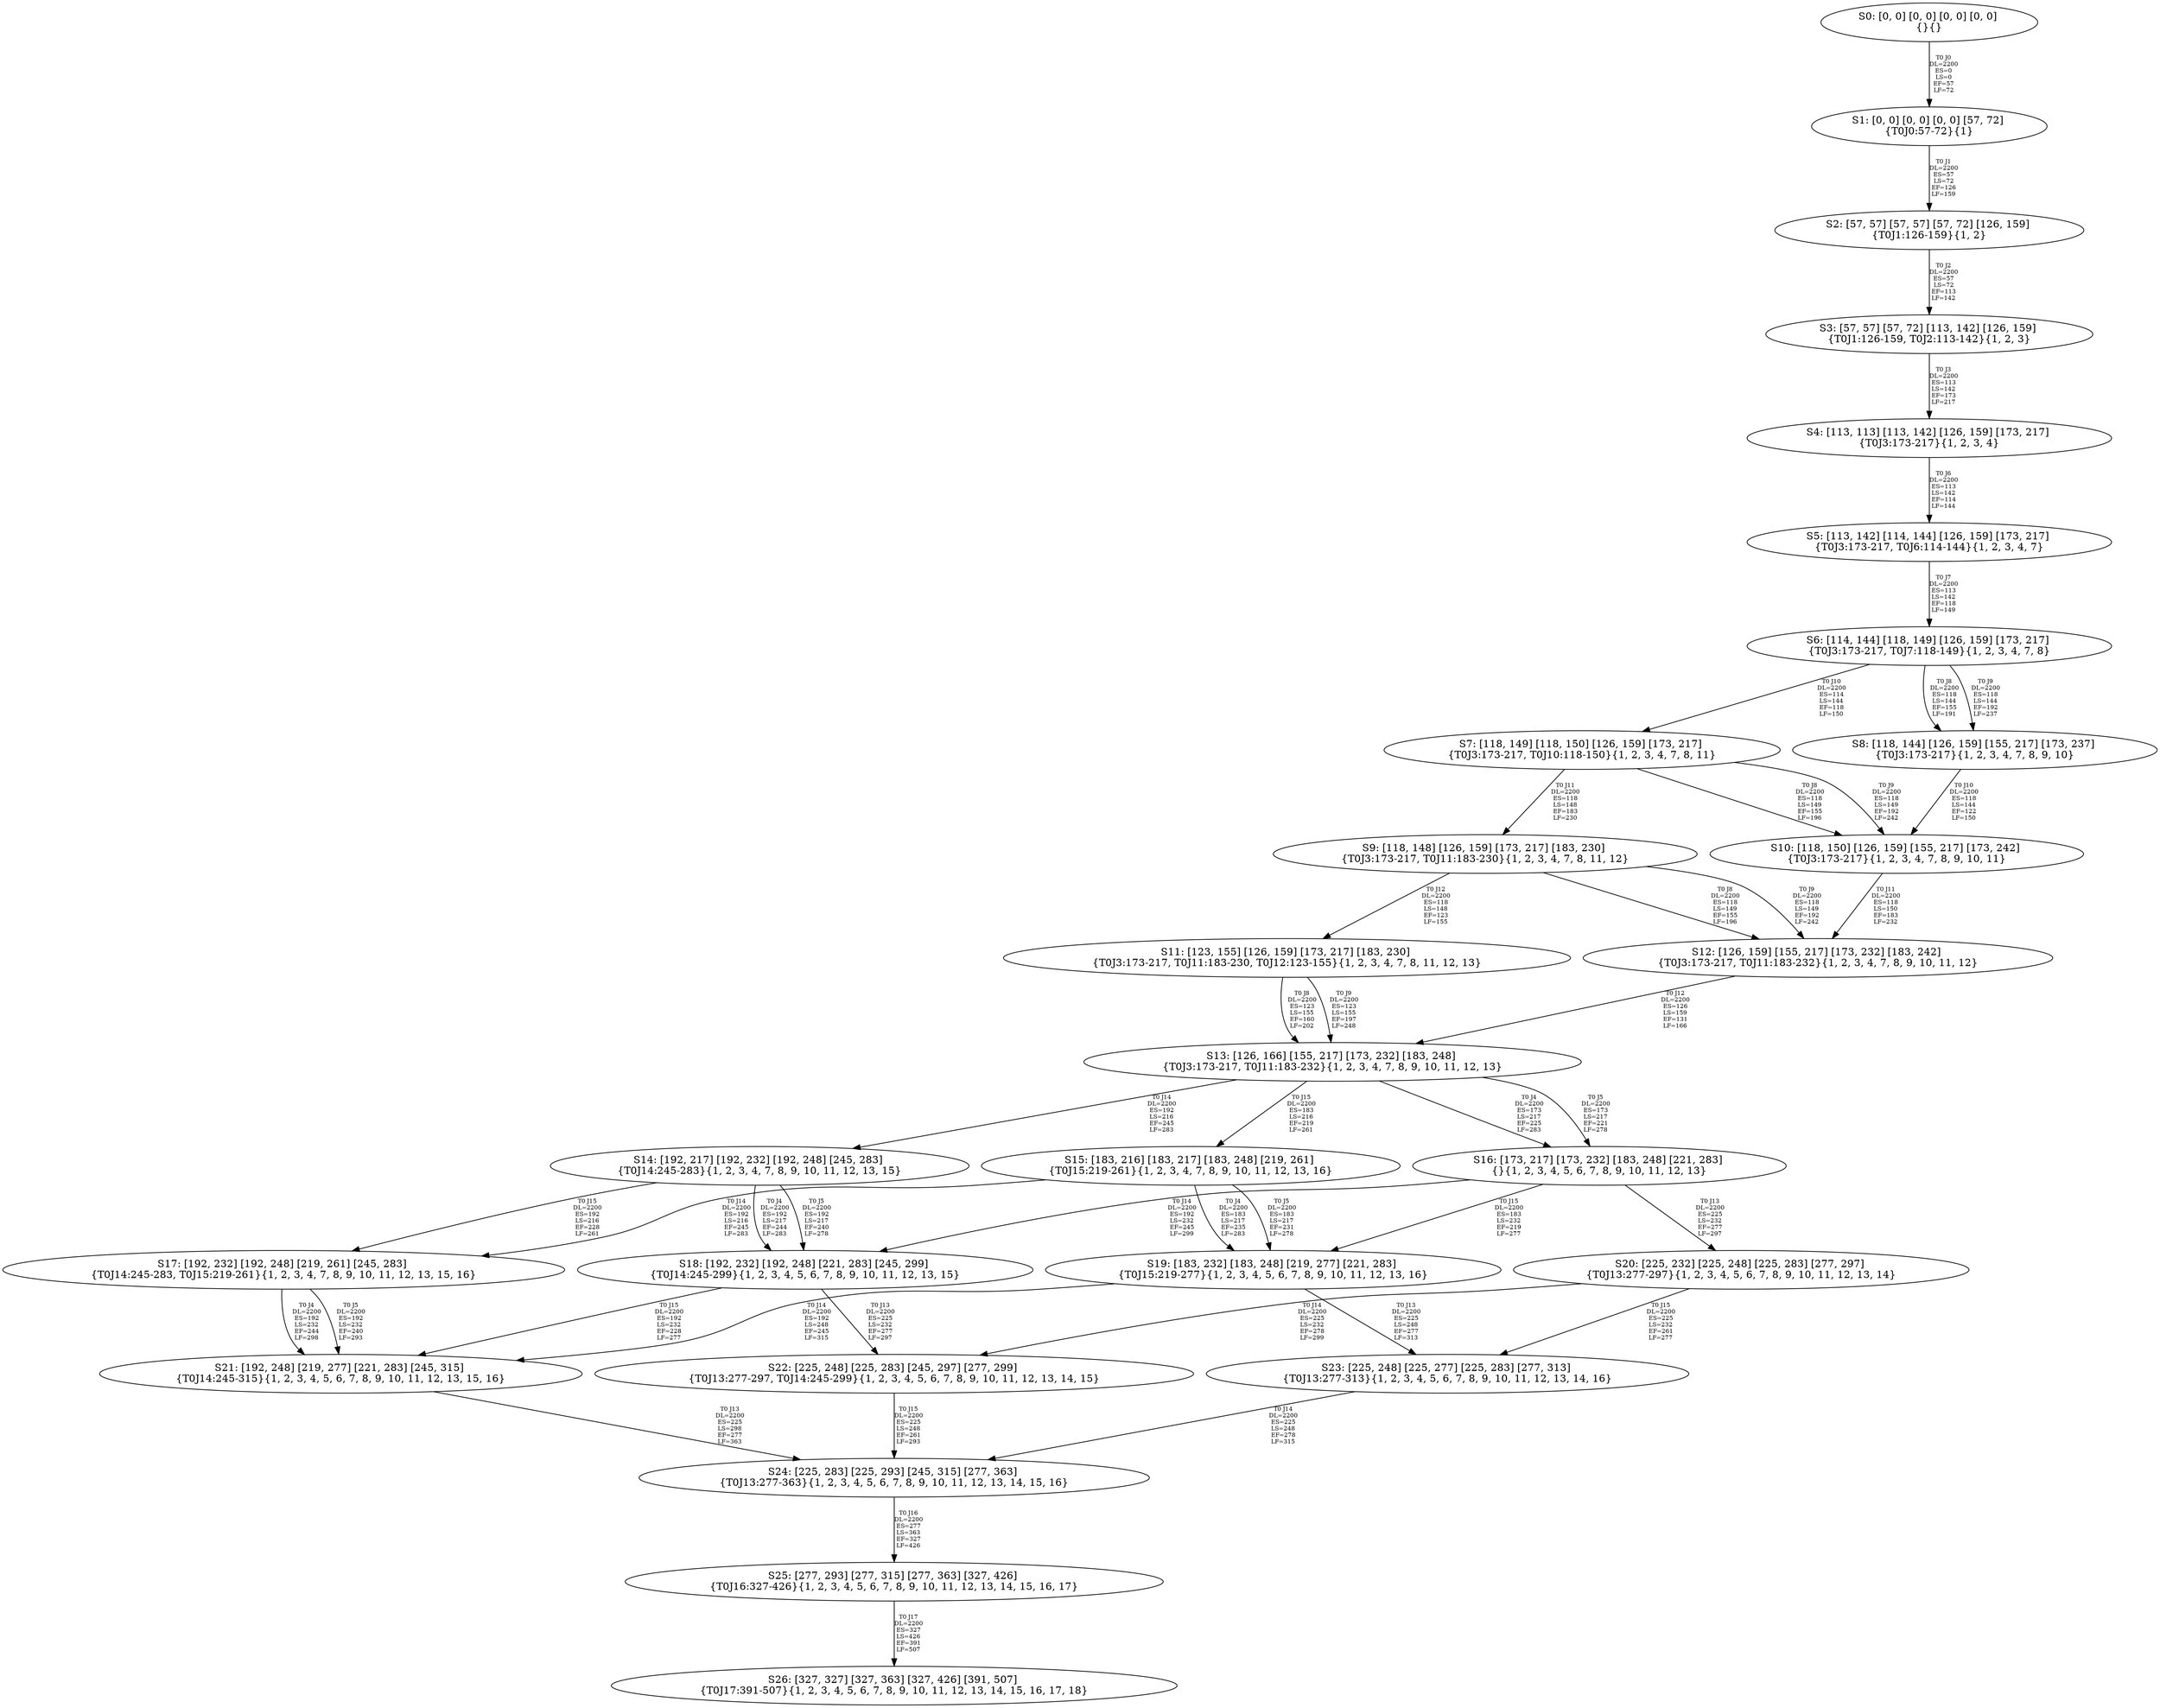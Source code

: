 digraph {
	S0[label="S0: [0, 0] [0, 0] [0, 0] [0, 0] \n{}{}"];
	S1[label="S1: [0, 0] [0, 0] [0, 0] [57, 72] \n{T0J0:57-72}{1}"];
	S2[label="S2: [57, 57] [57, 57] [57, 72] [126, 159] \n{T0J1:126-159}{1, 2}"];
	S3[label="S3: [57, 57] [57, 72] [113, 142] [126, 159] \n{T0J1:126-159, T0J2:113-142}{1, 2, 3}"];
	S4[label="S4: [113, 113] [113, 142] [126, 159] [173, 217] \n{T0J3:173-217}{1, 2, 3, 4}"];
	S5[label="S5: [113, 142] [114, 144] [126, 159] [173, 217] \n{T0J3:173-217, T0J6:114-144}{1, 2, 3, 4, 7}"];
	S6[label="S6: [114, 144] [118, 149] [126, 159] [173, 217] \n{T0J3:173-217, T0J7:118-149}{1, 2, 3, 4, 7, 8}"];
	S7[label="S7: [118, 149] [118, 150] [126, 159] [173, 217] \n{T0J3:173-217, T0J10:118-150}{1, 2, 3, 4, 7, 8, 11}"];
	S8[label="S8: [118, 144] [126, 159] [155, 217] [173, 237] \n{T0J3:173-217}{1, 2, 3, 4, 7, 8, 9, 10}"];
	S9[label="S9: [118, 148] [126, 159] [173, 217] [183, 230] \n{T0J3:173-217, T0J11:183-230}{1, 2, 3, 4, 7, 8, 11, 12}"];
	S10[label="S10: [118, 150] [126, 159] [155, 217] [173, 242] \n{T0J3:173-217}{1, 2, 3, 4, 7, 8, 9, 10, 11}"];
	S11[label="S11: [123, 155] [126, 159] [173, 217] [183, 230] \n{T0J3:173-217, T0J11:183-230, T0J12:123-155}{1, 2, 3, 4, 7, 8, 11, 12, 13}"];
	S12[label="S12: [126, 159] [155, 217] [173, 232] [183, 242] \n{T0J3:173-217, T0J11:183-232}{1, 2, 3, 4, 7, 8, 9, 10, 11, 12}"];
	S13[label="S13: [126, 166] [155, 217] [173, 232] [183, 248] \n{T0J3:173-217, T0J11:183-232}{1, 2, 3, 4, 7, 8, 9, 10, 11, 12, 13}"];
	S14[label="S14: [192, 217] [192, 232] [192, 248] [245, 283] \n{T0J14:245-283}{1, 2, 3, 4, 7, 8, 9, 10, 11, 12, 13, 15}"];
	S15[label="S15: [183, 216] [183, 217] [183, 248] [219, 261] \n{T0J15:219-261}{1, 2, 3, 4, 7, 8, 9, 10, 11, 12, 13, 16}"];
	S16[label="S16: [173, 217] [173, 232] [183, 248] [221, 283] \n{}{1, 2, 3, 4, 5, 6, 7, 8, 9, 10, 11, 12, 13}"];
	S17[label="S17: [192, 232] [192, 248] [219, 261] [245, 283] \n{T0J14:245-283, T0J15:219-261}{1, 2, 3, 4, 7, 8, 9, 10, 11, 12, 13, 15, 16}"];
	S18[label="S18: [192, 232] [192, 248] [221, 283] [245, 299] \n{T0J14:245-299}{1, 2, 3, 4, 5, 6, 7, 8, 9, 10, 11, 12, 13, 15}"];
	S19[label="S19: [183, 232] [183, 248] [219, 277] [221, 283] \n{T0J15:219-277}{1, 2, 3, 4, 5, 6, 7, 8, 9, 10, 11, 12, 13, 16}"];
	S20[label="S20: [225, 232] [225, 248] [225, 283] [277, 297] \n{T0J13:277-297}{1, 2, 3, 4, 5, 6, 7, 8, 9, 10, 11, 12, 13, 14}"];
	S21[label="S21: [192, 248] [219, 277] [221, 283] [245, 315] \n{T0J14:245-315}{1, 2, 3, 4, 5, 6, 7, 8, 9, 10, 11, 12, 13, 15, 16}"];
	S22[label="S22: [225, 248] [225, 283] [245, 297] [277, 299] \n{T0J13:277-297, T0J14:245-299}{1, 2, 3, 4, 5, 6, 7, 8, 9, 10, 11, 12, 13, 14, 15}"];
	S23[label="S23: [225, 248] [225, 277] [225, 283] [277, 313] \n{T0J13:277-313}{1, 2, 3, 4, 5, 6, 7, 8, 9, 10, 11, 12, 13, 14, 16}"];
	S24[label="S24: [225, 283] [225, 293] [245, 315] [277, 363] \n{T0J13:277-363}{1, 2, 3, 4, 5, 6, 7, 8, 9, 10, 11, 12, 13, 14, 15, 16}"];
	S25[label="S25: [277, 293] [277, 315] [277, 363] [327, 426] \n{T0J16:327-426}{1, 2, 3, 4, 5, 6, 7, 8, 9, 10, 11, 12, 13, 14, 15, 16, 17}"];
	S26[label="S26: [327, 327] [327, 363] [327, 426] [391, 507] \n{T0J17:391-507}{1, 2, 3, 4, 5, 6, 7, 8, 9, 10, 11, 12, 13, 14, 15, 16, 17, 18}"];
	S0 -> S1[label="T0 J0\nDL=2200\nES=0\nLS=0\nEF=57\nLF=72",fontsize=8];
	S1 -> S2[label="T0 J1\nDL=2200\nES=57\nLS=72\nEF=126\nLF=159",fontsize=8];
	S2 -> S3[label="T0 J2\nDL=2200\nES=57\nLS=72\nEF=113\nLF=142",fontsize=8];
	S3 -> S4[label="T0 J3\nDL=2200\nES=113\nLS=142\nEF=173\nLF=217",fontsize=8];
	S4 -> S5[label="T0 J6\nDL=2200\nES=113\nLS=142\nEF=114\nLF=144",fontsize=8];
	S5 -> S6[label="T0 J7\nDL=2200\nES=113\nLS=142\nEF=118\nLF=149",fontsize=8];
	S6 -> S8[label="T0 J8\nDL=2200\nES=118\nLS=144\nEF=155\nLF=191",fontsize=8];
	S6 -> S8[label="T0 J9\nDL=2200\nES=118\nLS=144\nEF=192\nLF=237",fontsize=8];
	S6 -> S7[label="T0 J10\nDL=2200\nES=114\nLS=144\nEF=118\nLF=150",fontsize=8];
	S7 -> S10[label="T0 J8\nDL=2200\nES=118\nLS=149\nEF=155\nLF=196",fontsize=8];
	S7 -> S10[label="T0 J9\nDL=2200\nES=118\nLS=149\nEF=192\nLF=242",fontsize=8];
	S7 -> S9[label="T0 J11\nDL=2200\nES=118\nLS=148\nEF=183\nLF=230",fontsize=8];
	S8 -> S10[label="T0 J10\nDL=2200\nES=118\nLS=144\nEF=122\nLF=150",fontsize=8];
	S9 -> S12[label="T0 J8\nDL=2200\nES=118\nLS=149\nEF=155\nLF=196",fontsize=8];
	S9 -> S12[label="T0 J9\nDL=2200\nES=118\nLS=149\nEF=192\nLF=242",fontsize=8];
	S9 -> S11[label="T0 J12\nDL=2200\nES=118\nLS=148\nEF=123\nLF=155",fontsize=8];
	S10 -> S12[label="T0 J11\nDL=2200\nES=118\nLS=150\nEF=183\nLF=232",fontsize=8];
	S11 -> S13[label="T0 J8\nDL=2200\nES=123\nLS=155\nEF=160\nLF=202",fontsize=8];
	S11 -> S13[label="T0 J9\nDL=2200\nES=123\nLS=155\nEF=197\nLF=248",fontsize=8];
	S12 -> S13[label="T0 J12\nDL=2200\nES=126\nLS=159\nEF=131\nLF=166",fontsize=8];
	S13 -> S16[label="T0 J4\nDL=2200\nES=173\nLS=217\nEF=225\nLF=283",fontsize=8];
	S13 -> S16[label="T0 J5\nDL=2200\nES=173\nLS=217\nEF=221\nLF=278",fontsize=8];
	S13 -> S14[label="T0 J14\nDL=2200\nES=192\nLS=216\nEF=245\nLF=283",fontsize=8];
	S13 -> S15[label="T0 J15\nDL=2200\nES=183\nLS=216\nEF=219\nLF=261",fontsize=8];
	S14 -> S18[label="T0 J4\nDL=2200\nES=192\nLS=217\nEF=244\nLF=283",fontsize=8];
	S14 -> S18[label="T0 J5\nDL=2200\nES=192\nLS=217\nEF=240\nLF=278",fontsize=8];
	S14 -> S17[label="T0 J15\nDL=2200\nES=192\nLS=216\nEF=228\nLF=261",fontsize=8];
	S15 -> S19[label="T0 J4\nDL=2200\nES=183\nLS=217\nEF=235\nLF=283",fontsize=8];
	S15 -> S19[label="T0 J5\nDL=2200\nES=183\nLS=217\nEF=231\nLF=278",fontsize=8];
	S15 -> S17[label="T0 J14\nDL=2200\nES=192\nLS=216\nEF=245\nLF=283",fontsize=8];
	S16 -> S20[label="T0 J13\nDL=2200\nES=225\nLS=232\nEF=277\nLF=297",fontsize=8];
	S16 -> S18[label="T0 J14\nDL=2200\nES=192\nLS=232\nEF=245\nLF=299",fontsize=8];
	S16 -> S19[label="T0 J15\nDL=2200\nES=183\nLS=232\nEF=219\nLF=277",fontsize=8];
	S17 -> S21[label="T0 J4\nDL=2200\nES=192\nLS=232\nEF=244\nLF=298",fontsize=8];
	S17 -> S21[label="T0 J5\nDL=2200\nES=192\nLS=232\nEF=240\nLF=293",fontsize=8];
	S18 -> S22[label="T0 J13\nDL=2200\nES=225\nLS=232\nEF=277\nLF=297",fontsize=8];
	S18 -> S21[label="T0 J15\nDL=2200\nES=192\nLS=232\nEF=228\nLF=277",fontsize=8];
	S19 -> S23[label="T0 J13\nDL=2200\nES=225\nLS=248\nEF=277\nLF=313",fontsize=8];
	S19 -> S21[label="T0 J14\nDL=2200\nES=192\nLS=248\nEF=245\nLF=315",fontsize=8];
	S20 -> S22[label="T0 J14\nDL=2200\nES=225\nLS=232\nEF=278\nLF=299",fontsize=8];
	S20 -> S23[label="T0 J15\nDL=2200\nES=225\nLS=232\nEF=261\nLF=277",fontsize=8];
	S21 -> S24[label="T0 J13\nDL=2200\nES=225\nLS=298\nEF=277\nLF=363",fontsize=8];
	S22 -> S24[label="T0 J15\nDL=2200\nES=225\nLS=248\nEF=261\nLF=293",fontsize=8];
	S23 -> S24[label="T0 J14\nDL=2200\nES=225\nLS=248\nEF=278\nLF=315",fontsize=8];
	S24 -> S25[label="T0 J16\nDL=2200\nES=277\nLS=363\nEF=327\nLF=426",fontsize=8];
	S25 -> S26[label="T0 J17\nDL=2200\nES=327\nLS=426\nEF=391\nLF=507",fontsize=8];
}
